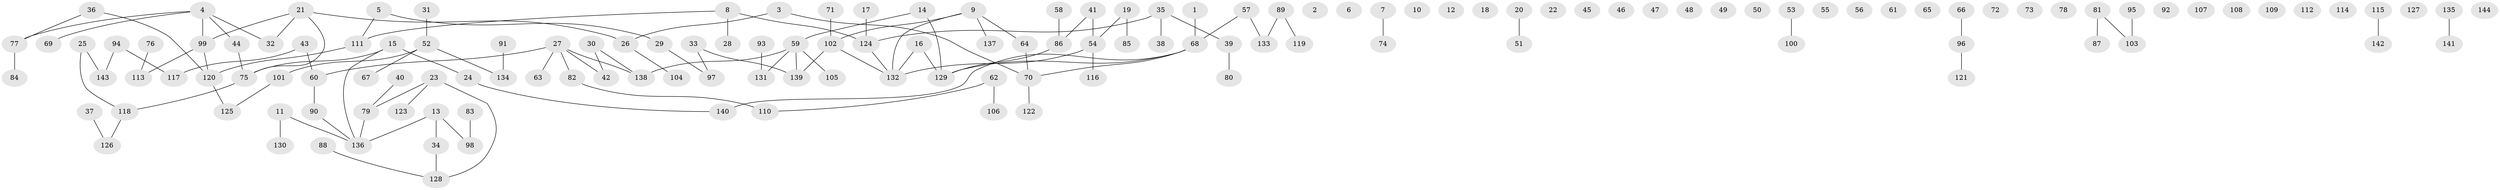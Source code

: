 // Generated by graph-tools (version 1.1) at 2025/25/03/09/25 03:25:15]
// undirected, 144 vertices, 123 edges
graph export_dot {
graph [start="1"]
  node [color=gray90,style=filled];
  1;
  2;
  3;
  4;
  5;
  6;
  7;
  8;
  9;
  10;
  11;
  12;
  13;
  14;
  15;
  16;
  17;
  18;
  19;
  20;
  21;
  22;
  23;
  24;
  25;
  26;
  27;
  28;
  29;
  30;
  31;
  32;
  33;
  34;
  35;
  36;
  37;
  38;
  39;
  40;
  41;
  42;
  43;
  44;
  45;
  46;
  47;
  48;
  49;
  50;
  51;
  52;
  53;
  54;
  55;
  56;
  57;
  58;
  59;
  60;
  61;
  62;
  63;
  64;
  65;
  66;
  67;
  68;
  69;
  70;
  71;
  72;
  73;
  74;
  75;
  76;
  77;
  78;
  79;
  80;
  81;
  82;
  83;
  84;
  85;
  86;
  87;
  88;
  89;
  90;
  91;
  92;
  93;
  94;
  95;
  96;
  97;
  98;
  99;
  100;
  101;
  102;
  103;
  104;
  105;
  106;
  107;
  108;
  109;
  110;
  111;
  112;
  113;
  114;
  115;
  116;
  117;
  118;
  119;
  120;
  121;
  122;
  123;
  124;
  125;
  126;
  127;
  128;
  129;
  130;
  131;
  132;
  133;
  134;
  135;
  136;
  137;
  138;
  139;
  140;
  141;
  142;
  143;
  144;
  1 -- 68;
  3 -- 26;
  3 -- 70;
  4 -- 32;
  4 -- 44;
  4 -- 69;
  4 -- 77;
  4 -- 99;
  5 -- 29;
  5 -- 111;
  7 -- 74;
  8 -- 28;
  8 -- 111;
  8 -- 124;
  9 -- 64;
  9 -- 102;
  9 -- 132;
  9 -- 137;
  11 -- 130;
  11 -- 136;
  13 -- 34;
  13 -- 98;
  13 -- 136;
  14 -- 59;
  14 -- 129;
  15 -- 24;
  15 -- 75;
  15 -- 136;
  16 -- 129;
  16 -- 132;
  17 -- 124;
  19 -- 54;
  19 -- 85;
  20 -- 51;
  21 -- 26;
  21 -- 32;
  21 -- 75;
  21 -- 99;
  23 -- 79;
  23 -- 123;
  23 -- 128;
  24 -- 140;
  25 -- 118;
  25 -- 143;
  26 -- 104;
  27 -- 42;
  27 -- 60;
  27 -- 63;
  27 -- 82;
  27 -- 138;
  29 -- 97;
  30 -- 42;
  30 -- 138;
  31 -- 52;
  33 -- 97;
  33 -- 139;
  34 -- 128;
  35 -- 38;
  35 -- 39;
  35 -- 124;
  36 -- 77;
  36 -- 120;
  37 -- 126;
  39 -- 80;
  40 -- 79;
  41 -- 54;
  41 -- 86;
  43 -- 60;
  43 -- 117;
  44 -- 75;
  52 -- 67;
  52 -- 101;
  52 -- 134;
  53 -- 100;
  54 -- 116;
  54 -- 132;
  57 -- 68;
  57 -- 133;
  58 -- 86;
  59 -- 105;
  59 -- 131;
  59 -- 138;
  59 -- 139;
  60 -- 90;
  62 -- 106;
  62 -- 110;
  64 -- 70;
  66 -- 96;
  68 -- 70;
  68 -- 129;
  68 -- 140;
  70 -- 122;
  71 -- 102;
  75 -- 118;
  76 -- 113;
  77 -- 84;
  79 -- 136;
  81 -- 87;
  81 -- 103;
  82 -- 110;
  83 -- 98;
  86 -- 129;
  88 -- 128;
  89 -- 119;
  89 -- 133;
  90 -- 136;
  91 -- 134;
  93 -- 131;
  94 -- 117;
  94 -- 143;
  95 -- 103;
  96 -- 121;
  99 -- 113;
  99 -- 120;
  101 -- 125;
  102 -- 132;
  102 -- 139;
  111 -- 120;
  115 -- 142;
  118 -- 126;
  120 -- 125;
  124 -- 132;
  135 -- 141;
}
